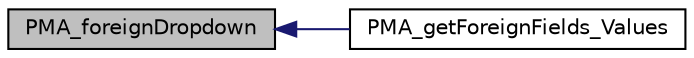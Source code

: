 digraph G
{
  edge [fontname="Helvetica",fontsize="10",labelfontname="Helvetica",labelfontsize="10"];
  node [fontname="Helvetica",fontsize="10",shape=record];
  rankdir="LR";
  Node1 [label="PMA_foreignDropdown",height=0.2,width=0.4,color="black", fillcolor="grey75", style="filled" fontcolor="black"];
  Node1 -> Node2 [dir="back",color="midnightblue",fontsize="10",style="solid",fontname="Helvetica"];
  Node2 [label="PMA_getForeignFields_Values",height=0.2,width=0.4,color="black", fillcolor="white", style="filled",URL="$tbl__select_8lib_8php.html#ae7f5731d913fedd05b08fae1e999bcf5",tooltip="Creates the HTML content for: 1) Browsing foreign data for a field."];
}
